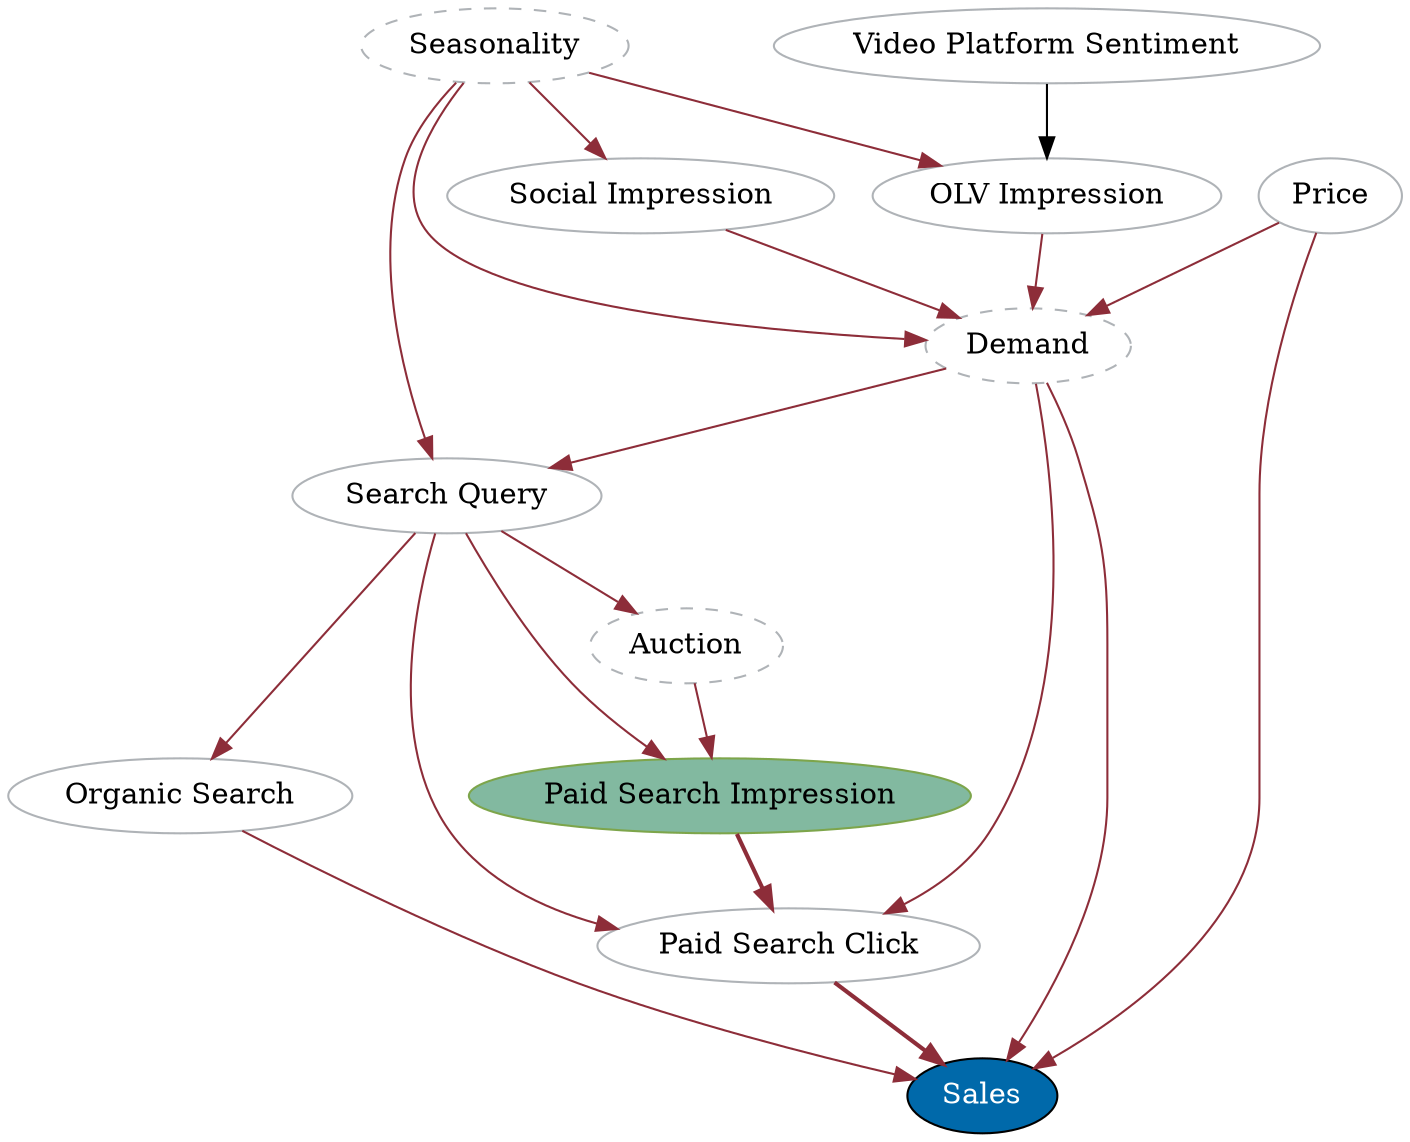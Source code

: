 digraph "Paid Media on Sales" {
  //Exposure
  "Paid Search Impression" [color="#7DA54B" fillcolor="#82B9A0" style=filled];
  //Outcome
  Sales [fillcolor="#0069AA" fontcolor=white style=filled];
  //Adjusted
  //Price [fillcolor="#AFB3B7" style=filled]
  //Un-Observed
  "OLV Impression", "Social Impression", "Video Platform Sentiment" [color="#AFB3B7"]; 
  "Search Query", "Paid Search Click", Price, "Organic Search" [color="#AFB3B7"];
  //Un-Observable
  Seasonality, Demand, Auction [color="#AFB3B7" style=dashed];
  "Video Platform Sentiment" -> "OLV Impression";
  Seasonality -> "OLV Impression" [color="#8D2D39"];
  "OLV Impression" -> Demand [color="#8D2D39"];
  Seasonality -> Demand [color="#8D2D39"];
  Seasonality -> "Social Impression" [color="#8D2D39"];
  "Social Impression" -> Demand [color="#8D2D39"];
  "Search Query" -> Auction [color="#8D2D39"];
  "Search Query" -> "Paid Search Impression" [color="#8D2D39"];
  Auction -> "Paid Search Impression" [color="#8D2D39"];
  Demand -> "Search Query" [color="#8D2D39"];
  Seasonality -> "Search Query" [color="#8D2D39"];
  "Paid Search Impression" -> "Paid Search Click" [color="#8D2D39" style=bold];
  Demand -> "Paid Search Click" [color="#8D2D39"];
  "Search Query" -> "Paid Search Click" [color="#8D2D39"];
  "Search Query" -> "Organic Search" [color="#8D2D39"];
  "Organic Search" -> Sales [color="#8D2D39"];
  Demand -> Sales [color="#8D2D39"];
  "Paid Search Click" -> Sales [color="#8D2D39" style=bold];
  Price -> Demand [color="#8D2D39"];
  Price -> Sales [color="#8D2D39"];
}
